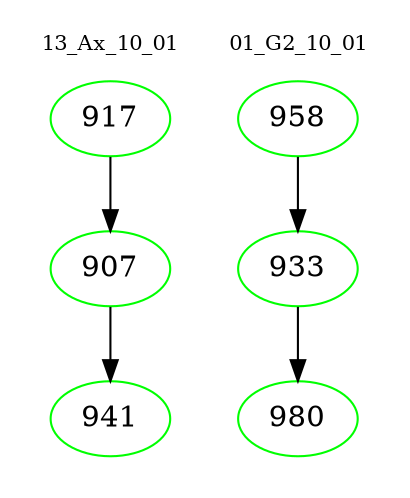 digraph{
subgraph cluster_0 {
color = white
label = "13_Ax_10_01";
fontsize=10;
T0_917 [label="917", color="green"]
T0_917 -> T0_907 [color="black"]
T0_907 [label="907", color="green"]
T0_907 -> T0_941 [color="black"]
T0_941 [label="941", color="green"]
}
subgraph cluster_1 {
color = white
label = "01_G2_10_01";
fontsize=10;
T1_958 [label="958", color="green"]
T1_958 -> T1_933 [color="black"]
T1_933 [label="933", color="green"]
T1_933 -> T1_980 [color="black"]
T1_980 [label="980", color="green"]
}
}
